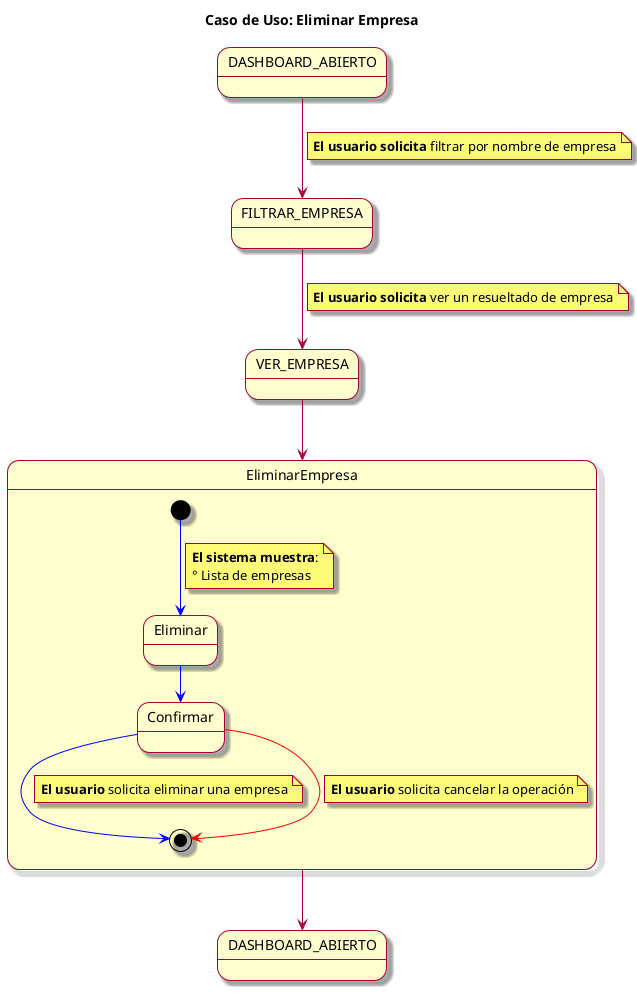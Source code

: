 @startuml
skin rose
title Caso de Uso: Eliminar Empresa

state DASHBOARD_ABIERTO
state VER_EMPRESA
state FILTRAR_EMPRESA
state "DASHBOARD_ABIERTO" as DASHBOARD_ABIERTO2

DASHBOARD_ABIERTO --> FILTRAR_EMPRESA
note on link: **El usuario solicita** filtrar por nombre de empresa
FILTRAR_EMPRESA --> VER_EMPRESA
note on link: **El usuario solicita** ver un resueltado de empresa
VER_EMPRESA --> EliminarEmpresa
EliminarEmpresa --> DASHBOARD_ABIERTO2


state EliminarEmpresa {

  [*] -[#blue]-> ingresarVerEmpresa
  note on link
    **El sistema muestra**:
    ° Lista de empresas
  end note
  state "Eliminar" as ingresarVerEmpresa
  ingresarVerEmpresa -[#blue]-> confirmaEliminar
  state "Confirmar" as confirmaEliminar
  confirmaEliminar -[#blue]-> [*]
  note on link: **El usuario** solicita eliminar una empresa

  confirmaEliminar -[#red]-> [*]
  note on link: **El usuario** solicita cancelar la operación

}
@enduml